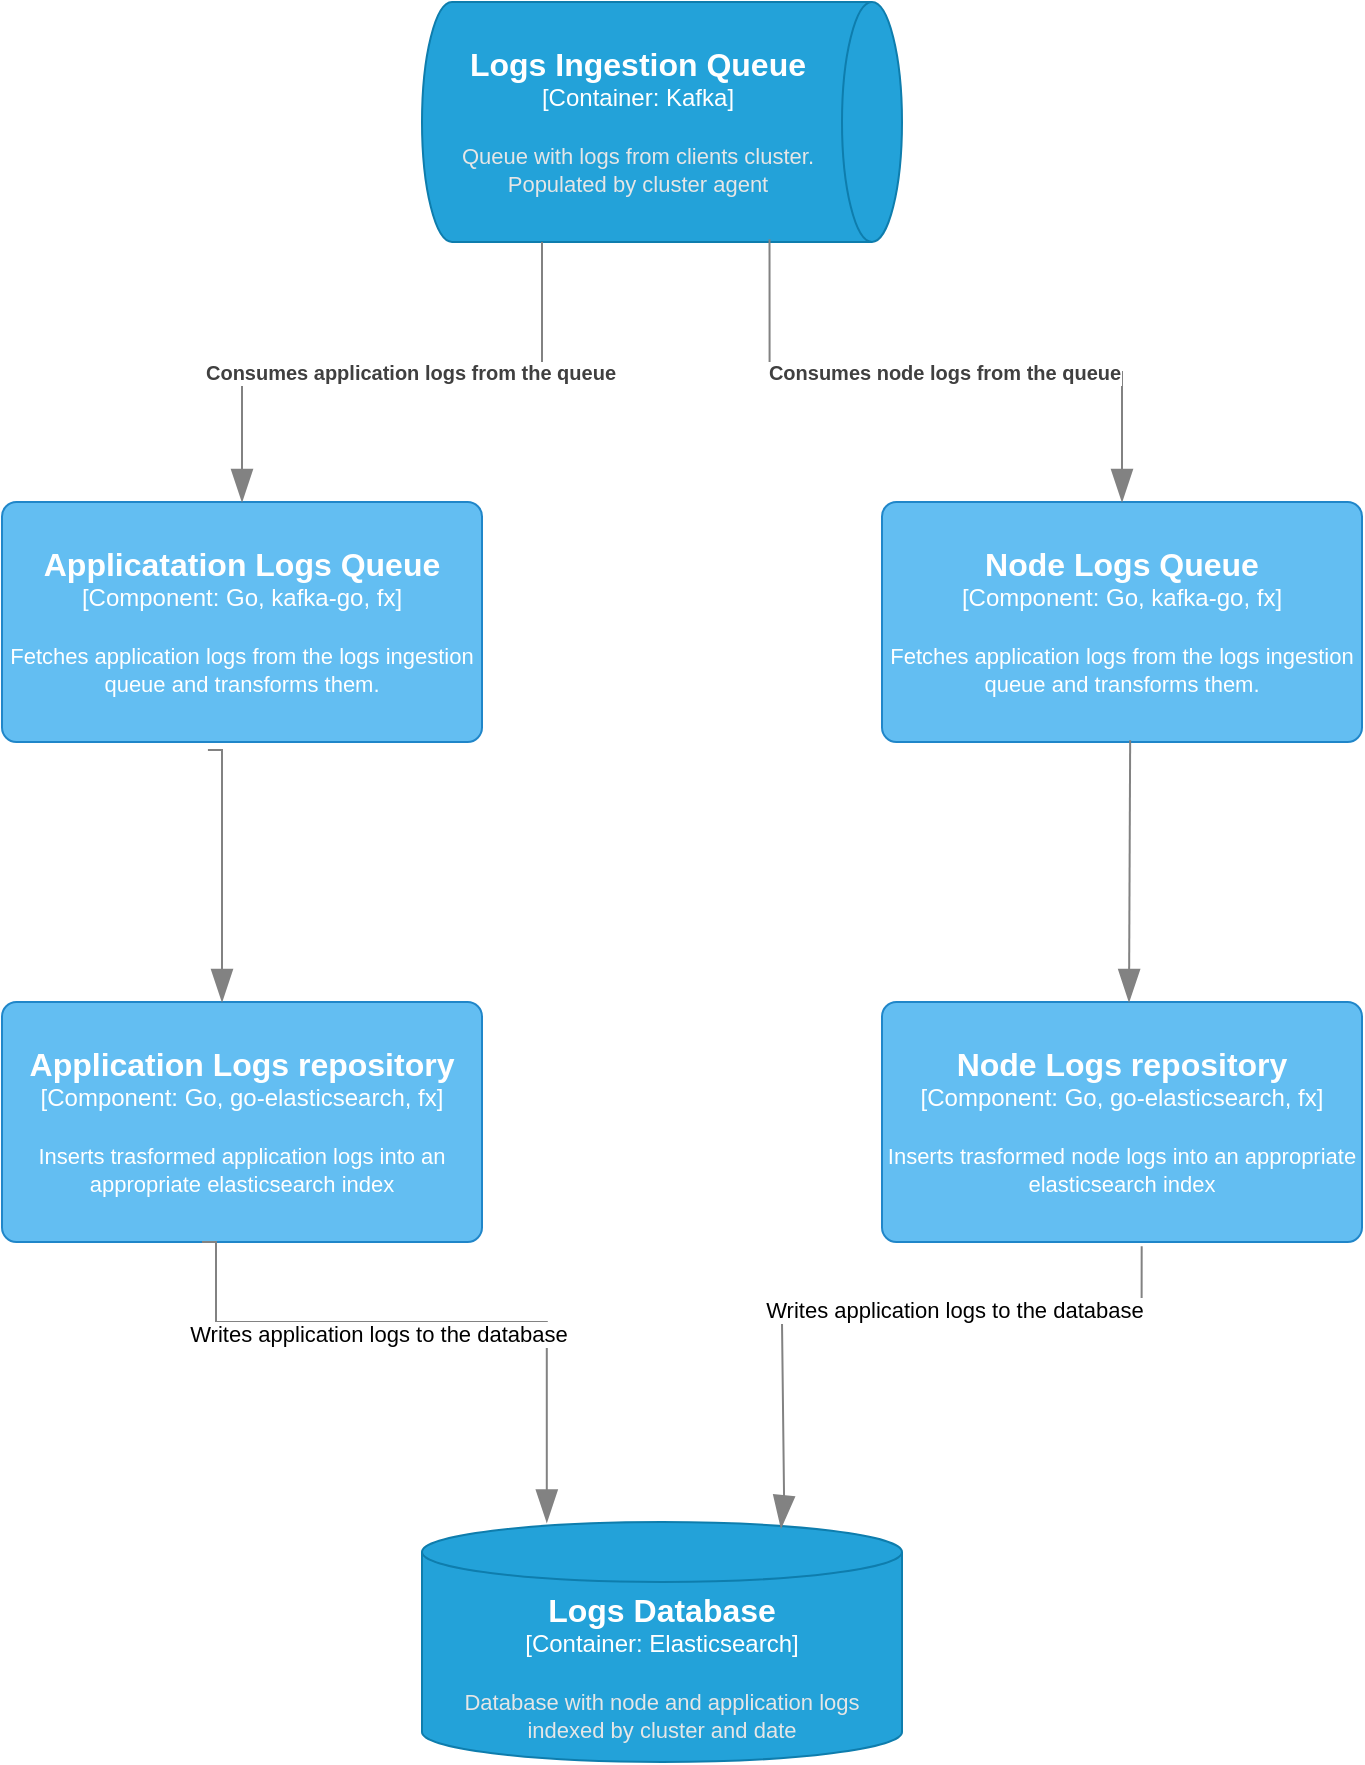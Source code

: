<mxfile version="24.8.8">
  <diagram name="Page-1" id="kcwoyCUrzYDSyJ6XpvMz">
    <mxGraphModel dx="687" dy="690" grid="1" gridSize="10" guides="1" tooltips="1" connect="1" arrows="1" fold="1" page="1" pageScale="1" pageWidth="850" pageHeight="1100" math="0" shadow="0">
      <root>
        <mxCell id="0" />
        <mxCell id="1" parent="0" />
        <object placeholders="1" c4Name="Logs Ingestion Queue" c4Type="Container" c4Technology="Kafka" c4Description="Queue with logs from clients cluster. Populated by cluster agent" label="&lt;font style=&quot;font-size: 16px&quot;&gt;&lt;b&gt;%c4Name%&lt;/b&gt;&lt;/font&gt;&lt;div&gt;[%c4Type%:&amp;nbsp;%c4Technology%]&lt;/div&gt;&lt;br&gt;&lt;div&gt;&lt;font style=&quot;font-size: 11px&quot;&gt;&lt;font color=&quot;#E6E6E6&quot;&gt;%c4Description%&lt;/font&gt;&lt;/div&gt;" id="L3bWzo_w_IOsOH9AC_B_-1">
          <mxCell style="shape=cylinder3;size=15;direction=south;whiteSpace=wrap;html=1;boundedLbl=1;rounded=0;labelBackgroundColor=none;fillColor=#23A2D9;fontSize=12;fontColor=#ffffff;align=center;strokeColor=#0E7DAD;metaEdit=1;points=[[0.5,0,0],[1,0.25,0],[1,0.5,0],[1,0.75,0],[0.5,1,0],[0,0.75,0],[0,0.5,0],[0,0.25,0]];resizable=0;" vertex="1" parent="1">
            <mxGeometry x="260" y="120" width="240" height="120" as="geometry" />
          </mxCell>
        </object>
        <object placeholders="1" c4Name="Applicatation Logs Queue" c4Type="Component" c4Technology="Go, kafka-go, fx" c4Description="Fetches application logs from the logs ingestion queue and transforms them." label="&lt;font style=&quot;font-size: 16px&quot;&gt;&lt;b&gt;%c4Name%&lt;/b&gt;&lt;/font&gt;&lt;div&gt;[%c4Type%: %c4Technology%]&lt;/div&gt;&lt;br&gt;&lt;div&gt;&lt;font style=&quot;font-size: 11px&quot;&gt;%c4Description%&lt;/font&gt;&lt;/div&gt;" id="L3bWzo_w_IOsOH9AC_B_-2">
          <mxCell style="rounded=1;whiteSpace=wrap;html=1;labelBackgroundColor=none;fillColor=#63BEF2;fontColor=#ffffff;align=center;arcSize=6;strokeColor=#2086C9;metaEdit=1;resizable=0;points=[[0.25,0,0],[0.5,0,0],[0.75,0,0],[1,0.25,0],[1,0.5,0],[1,0.75,0],[0.75,1,0],[0.5,1,0],[0.25,1,0],[0,0.75,0],[0,0.5,0],[0,0.25,0]];" vertex="1" parent="1">
            <mxGeometry x="50" y="370" width="240" height="120" as="geometry" />
          </mxCell>
        </object>
        <object placeholders="1" c4Name="Node Logs Queue" c4Type="Component" c4Technology="Go, kafka-go, fx" c4Description="Fetches application logs from the logs ingestion queue and transforms them." label="&lt;font style=&quot;font-size: 16px&quot;&gt;&lt;b&gt;%c4Name%&lt;/b&gt;&lt;/font&gt;&lt;div&gt;[%c4Type%: %c4Technology%]&lt;/div&gt;&lt;br&gt;&lt;div&gt;&lt;font style=&quot;font-size: 11px&quot;&gt;%c4Description%&lt;/font&gt;&lt;/div&gt;" id="L3bWzo_w_IOsOH9AC_B_-3">
          <mxCell style="rounded=1;whiteSpace=wrap;html=1;labelBackgroundColor=none;fillColor=#63BEF2;fontColor=#ffffff;align=center;arcSize=6;strokeColor=#2086C9;metaEdit=1;resizable=0;points=[[0.25,0,0],[0.5,0,0],[0.75,0,0],[1,0.25,0],[1,0.5,0],[1,0.75,0],[0.75,1,0],[0.5,1,0],[0.25,1,0],[0,0.75,0],[0,0.5,0],[0,0.25,0]];" vertex="1" parent="1">
            <mxGeometry x="490" y="370" width="240" height="120" as="geometry" />
          </mxCell>
        </object>
        <object placeholders="1" c4Type="Relationship" c4Description="Consumes application logs from the queue" label="&lt;div style=&quot;text-align: left&quot;&gt;&lt;div style=&quot;text-align: center&quot;&gt;&lt;b&gt;%c4Description%&lt;/b&gt;&lt;/div&gt;" id="L3bWzo_w_IOsOH9AC_B_-4">
          <mxCell style="endArrow=blockThin;html=1;fontSize=10;fontColor=#404040;strokeWidth=1;endFill=1;strokeColor=#828282;elbow=vertical;metaEdit=1;endSize=14;startSize=14;jumpStyle=arc;jumpSize=16;rounded=0;edgeStyle=orthogonalEdgeStyle;" edge="1" parent="1" target="L3bWzo_w_IOsOH9AC_B_-2">
            <mxGeometry x="-0.065" width="240" relative="1" as="geometry">
              <mxPoint x="320" y="240" as="sourcePoint" />
              <mxPoint x="580" y="390" as="targetPoint" />
              <Array as="points">
                <mxPoint x="320" y="241" />
                <mxPoint x="320" y="305" />
                <mxPoint x="170" y="305" />
              </Array>
              <mxPoint as="offset" />
            </mxGeometry>
          </mxCell>
        </object>
        <object placeholders="1" c4Type="Relationship" c4Description="Consumes node logs from the queue" label="&lt;div style=&quot;text-align: left&quot;&gt;&lt;div style=&quot;text-align: center&quot;&gt;&lt;b&gt;%c4Description%&lt;/b&gt;&lt;/div&gt;" id="L3bWzo_w_IOsOH9AC_B_-5">
          <mxCell style="endArrow=blockThin;html=1;fontSize=10;fontColor=#404040;strokeWidth=1;endFill=1;strokeColor=#828282;elbow=vertical;metaEdit=1;endSize=14;startSize=14;jumpStyle=arc;jumpSize=16;rounded=0;edgeStyle=orthogonalEdgeStyle;exitX=0.989;exitY=0.276;exitDx=0;exitDy=0;exitPerimeter=0;" edge="1" parent="1" source="L3bWzo_w_IOsOH9AC_B_-1" target="L3bWzo_w_IOsOH9AC_B_-3">
            <mxGeometry width="240" relative="1" as="geometry">
              <mxPoint x="340" y="390" as="sourcePoint" />
              <mxPoint x="580" y="390" as="targetPoint" />
            </mxGeometry>
          </mxCell>
        </object>
        <object placeholders="1" c4Name="Application Logs repository" c4Type="Component" c4Technology="Go, go-elasticsearch, fx" c4Description="Inserts trasformed application logs into an appropriate elasticsearch index" label="&lt;font style=&quot;font-size: 16px&quot;&gt;&lt;b&gt;%c4Name%&lt;/b&gt;&lt;/font&gt;&lt;div&gt;[%c4Type%: %c4Technology%]&lt;/div&gt;&lt;br&gt;&lt;div&gt;&lt;font style=&quot;font-size: 11px&quot;&gt;%c4Description%&lt;/font&gt;&lt;/div&gt;" id="L3bWzo_w_IOsOH9AC_B_-6">
          <mxCell style="rounded=1;whiteSpace=wrap;html=1;labelBackgroundColor=none;fillColor=#63BEF2;fontColor=#ffffff;align=center;arcSize=6;strokeColor=#2086C9;metaEdit=1;resizable=0;points=[[0.25,0,0],[0.5,0,0],[0.75,0,0],[1,0.25,0],[1,0.5,0],[1,0.75,0],[0.75,1,0],[0.5,1,0],[0.25,1,0],[0,0.75,0],[0,0.5,0],[0,0.25,0]];" vertex="1" parent="1">
            <mxGeometry x="50" y="620" width="240" height="120" as="geometry" />
          </mxCell>
        </object>
        <object placeholders="1" c4Name="Node Logs repository" c4Type="Component" c4Technology="Go, go-elasticsearch, fx" c4Description="Inserts trasformed node logs into an appropriate elasticsearch index" label="&lt;font style=&quot;font-size: 16px&quot;&gt;&lt;b&gt;%c4Name%&lt;/b&gt;&lt;/font&gt;&lt;div&gt;[%c4Type%: %c4Technology%]&lt;/div&gt;&lt;br&gt;&lt;div&gt;&lt;font style=&quot;font-size: 11px&quot;&gt;%c4Description%&lt;/font&gt;&lt;/div&gt;" id="L3bWzo_w_IOsOH9AC_B_-8">
          <mxCell style="rounded=1;whiteSpace=wrap;html=1;labelBackgroundColor=none;fillColor=#63BEF2;fontColor=#ffffff;align=center;arcSize=6;strokeColor=#2086C9;metaEdit=1;resizable=0;points=[[0.25,0,0],[0.5,0,0],[0.75,0,0],[1,0.25,0],[1,0.5,0],[1,0.75,0],[0.75,1,0],[0.5,1,0],[0.25,1,0],[0,0.75,0],[0,0.5,0],[0,0.25,0]];" vertex="1" parent="1">
            <mxGeometry x="490" y="620" width="240" height="120" as="geometry" />
          </mxCell>
        </object>
        <object placeholders="1" c4Type="Relationship" id="L3bWzo_w_IOsOH9AC_B_-9">
          <mxCell style="endArrow=blockThin;html=1;fontSize=10;fontColor=#404040;strokeWidth=1;endFill=1;strokeColor=#828282;elbow=vertical;metaEdit=1;endSize=14;startSize=14;jumpStyle=arc;jumpSize=16;rounded=0;edgeStyle=orthogonalEdgeStyle;exitX=0.429;exitY=1.033;exitDx=0;exitDy=0;exitPerimeter=0;" edge="1" parent="1" source="L3bWzo_w_IOsOH9AC_B_-2" target="L3bWzo_w_IOsOH9AC_B_-6">
            <mxGeometry width="240" relative="1" as="geometry">
              <mxPoint x="300" y="610" as="sourcePoint" />
              <mxPoint x="540" y="610" as="targetPoint" />
              <Array as="points">
                <mxPoint x="160" y="494" />
              </Array>
            </mxGeometry>
          </mxCell>
        </object>
        <object placeholders="1" c4Type="Relationship" id="L3bWzo_w_IOsOH9AC_B_-10">
          <mxCell style="endArrow=blockThin;html=1;fontSize=10;fontColor=#404040;strokeWidth=1;endFill=1;strokeColor=#828282;elbow=vertical;metaEdit=1;endSize=14;startSize=14;jumpStyle=arc;jumpSize=16;rounded=0;edgeStyle=orthogonalEdgeStyle;exitX=0.517;exitY=0.993;exitDx=0;exitDy=0;exitPerimeter=0;" edge="1" parent="1" source="L3bWzo_w_IOsOH9AC_B_-3">
            <mxGeometry width="240" relative="1" as="geometry">
              <mxPoint x="606.5" y="494" as="sourcePoint" />
              <mxPoint x="613.5" y="620" as="targetPoint" />
              <Array as="points">
                <mxPoint x="614" y="494" />
                <mxPoint x="614" y="494" />
              </Array>
            </mxGeometry>
          </mxCell>
        </object>
        <object placeholders="1" c4Name="Logs Database" c4Type="Container" c4Technology="Elasticsearch" c4Description="Database with node and application logs indexed by cluster and date" label="&lt;font style=&quot;font-size: 16px&quot;&gt;&lt;b&gt;%c4Name%&lt;/b&gt;&lt;/font&gt;&lt;div&gt;[%c4Type%:&amp;nbsp;%c4Technology%]&lt;/div&gt;&lt;br&gt;&lt;div&gt;&lt;font style=&quot;font-size: 11px&quot;&gt;&lt;font color=&quot;#E6E6E6&quot;&gt;%c4Description%&lt;/font&gt;&lt;/div&gt;" id="L3bWzo_w_IOsOH9AC_B_-11">
          <mxCell style="shape=cylinder3;size=15;whiteSpace=wrap;html=1;boundedLbl=1;rounded=0;labelBackgroundColor=none;fillColor=#23A2D9;fontSize=12;fontColor=#ffffff;align=center;strokeColor=#0E7DAD;metaEdit=1;points=[[0.5,0,0],[1,0.25,0],[1,0.5,0],[1,0.75,0],[0.5,1,0],[0,0.75,0],[0,0.5,0],[0,0.25,0]];resizable=0;" vertex="1" parent="1">
            <mxGeometry x="260" y="880" width="240" height="120" as="geometry" />
          </mxCell>
        </object>
        <object placeholders="1" c4Type="Relationship" id="L3bWzo_w_IOsOH9AC_B_-12">
          <mxCell style="endArrow=blockThin;html=1;fontSize=10;fontColor=#404040;strokeWidth=1;endFill=1;strokeColor=#828282;elbow=vertical;metaEdit=1;endSize=14;startSize=14;jumpStyle=arc;jumpSize=16;rounded=0;edgeStyle=orthogonalEdgeStyle;exitX=0.429;exitY=1.033;exitDx=0;exitDy=0;exitPerimeter=0;entryX=0.26;entryY=0.002;entryDx=0;entryDy=0;entryPerimeter=0;" edge="1" parent="1" target="L3bWzo_w_IOsOH9AC_B_-11">
            <mxGeometry width="240" relative="1" as="geometry">
              <mxPoint x="150" y="740" as="sourcePoint" />
              <mxPoint x="370" y="810" as="targetPoint" />
              <Array as="points">
                <mxPoint x="157" y="740" />
                <mxPoint x="157" y="780" />
                <mxPoint x="322" y="780" />
              </Array>
            </mxGeometry>
          </mxCell>
        </object>
        <mxCell id="L3bWzo_w_IOsOH9AC_B_-15" value="Writes application logs to the database" style="edgeLabel;html=1;align=center;verticalAlign=middle;resizable=0;points=[];" vertex="1" connectable="0" parent="L3bWzo_w_IOsOH9AC_B_-12">
          <mxGeometry x="-0.18" y="-6" relative="1" as="geometry">
            <mxPoint as="offset" />
          </mxGeometry>
        </mxCell>
        <object placeholders="1" c4Type="Relationship" id="L3bWzo_w_IOsOH9AC_B_-18">
          <mxCell style="endArrow=blockThin;html=1;fontSize=10;fontColor=#404040;strokeWidth=1;endFill=1;strokeColor=#828282;elbow=vertical;metaEdit=1;endSize=14;startSize=14;jumpStyle=arc;jumpSize=16;rounded=0;edgeStyle=orthogonalEdgeStyle;exitX=0.541;exitY=1.018;exitDx=0;exitDy=0;exitPerimeter=0;entryX=0.748;entryY=0.026;entryDx=0;entryDy=0;entryPerimeter=0;" edge="1" parent="1" source="L3bWzo_w_IOsOH9AC_B_-8" target="L3bWzo_w_IOsOH9AC_B_-11">
            <mxGeometry width="240" relative="1" as="geometry">
              <mxPoint x="450" y="780" as="sourcePoint" />
              <mxPoint x="390" y="860" as="targetPoint" />
              <Array as="points">
                <mxPoint x="620" y="780" />
                <mxPoint x="440" y="780" />
                <mxPoint x="440" y="878" />
              </Array>
            </mxGeometry>
          </mxCell>
        </object>
        <mxCell id="L3bWzo_w_IOsOH9AC_B_-19" value="Writes application logs to the database" style="edgeLabel;html=1;align=center;verticalAlign=middle;resizable=0;points=[];" vertex="1" connectable="0" parent="L3bWzo_w_IOsOH9AC_B_-18">
          <mxGeometry x="-0.18" y="-6" relative="1" as="geometry">
            <mxPoint as="offset" />
          </mxGeometry>
        </mxCell>
      </root>
    </mxGraphModel>
  </diagram>
</mxfile>
